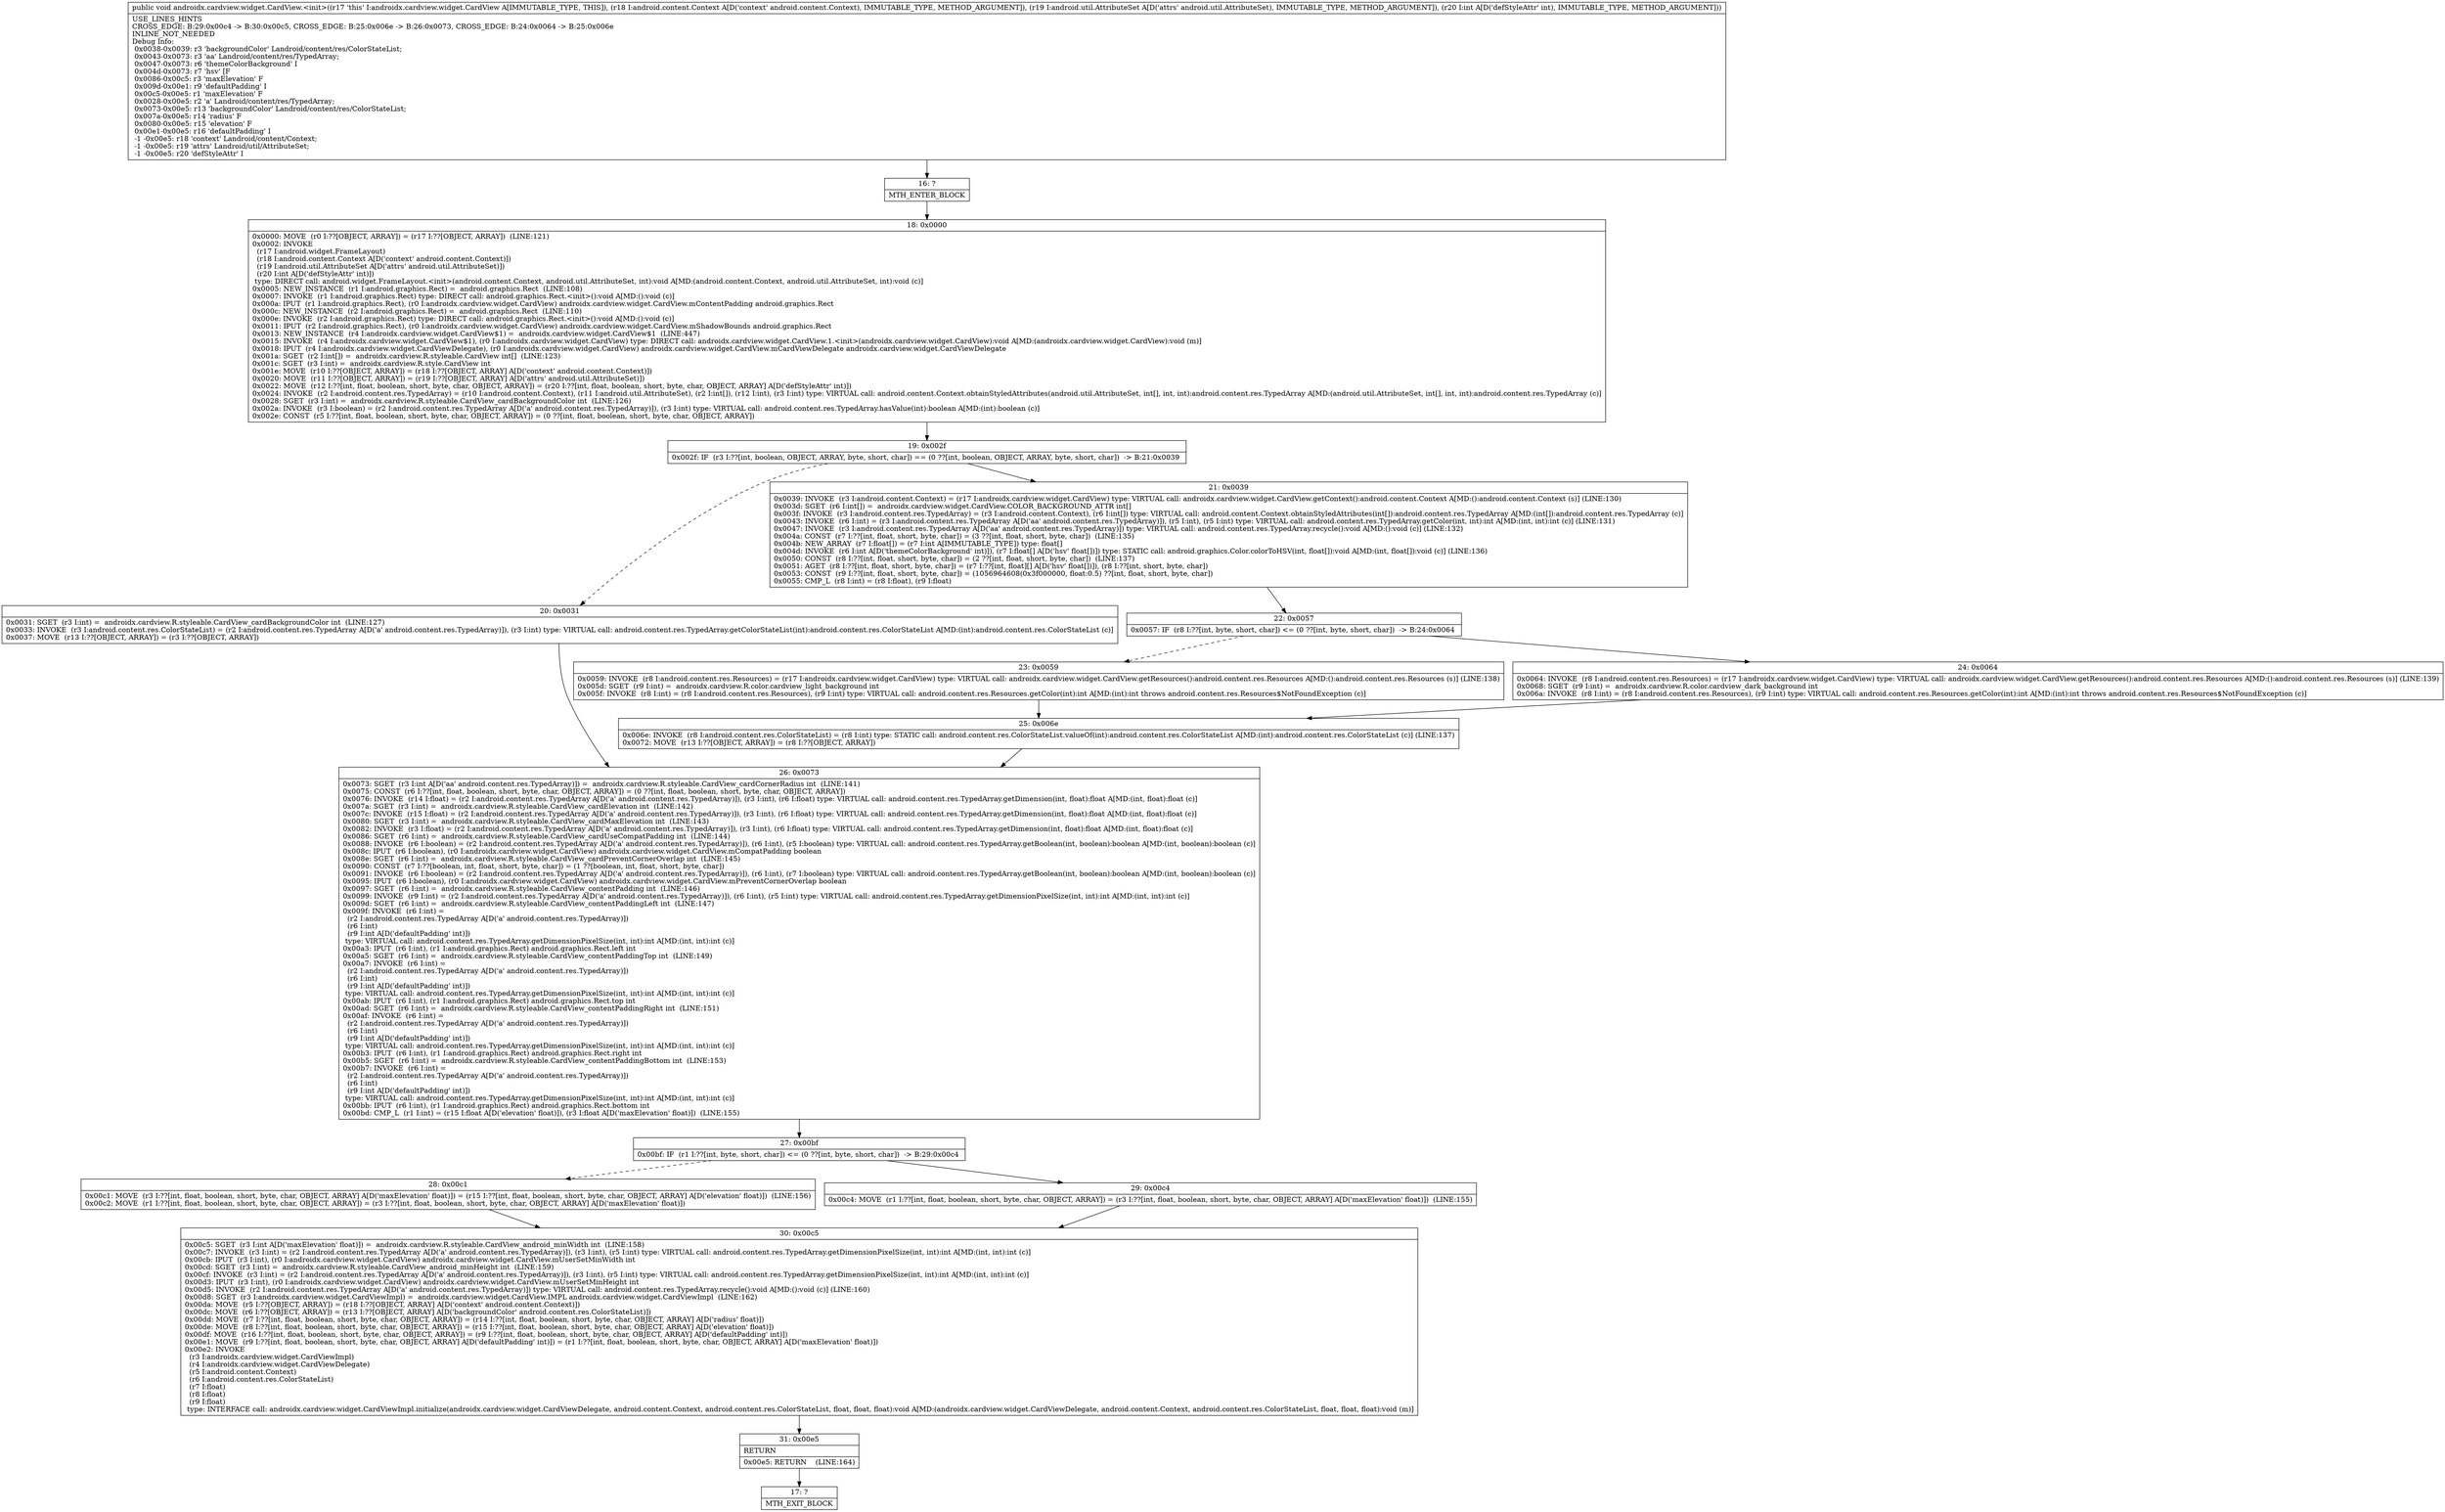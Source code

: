 digraph "CFG forandroidx.cardview.widget.CardView.\<init\>(Landroid\/content\/Context;Landroid\/util\/AttributeSet;I)V" {
Node_16 [shape=record,label="{16\:\ ?|MTH_ENTER_BLOCK\l}"];
Node_18 [shape=record,label="{18\:\ 0x0000|0x0000: MOVE  (r0 I:??[OBJECT, ARRAY]) = (r17 I:??[OBJECT, ARRAY])  (LINE:121)\l0x0002: INVOKE  \l  (r17 I:android.widget.FrameLayout)\l  (r18 I:android.content.Context A[D('context' android.content.Context)])\l  (r19 I:android.util.AttributeSet A[D('attrs' android.util.AttributeSet)])\l  (r20 I:int A[D('defStyleAttr' int)])\l type: DIRECT call: android.widget.FrameLayout.\<init\>(android.content.Context, android.util.AttributeSet, int):void A[MD:(android.content.Context, android.util.AttributeSet, int):void (c)]\l0x0005: NEW_INSTANCE  (r1 I:android.graphics.Rect) =  android.graphics.Rect  (LINE:108)\l0x0007: INVOKE  (r1 I:android.graphics.Rect) type: DIRECT call: android.graphics.Rect.\<init\>():void A[MD:():void (c)]\l0x000a: IPUT  (r1 I:android.graphics.Rect), (r0 I:androidx.cardview.widget.CardView) androidx.cardview.widget.CardView.mContentPadding android.graphics.Rect \l0x000c: NEW_INSTANCE  (r2 I:android.graphics.Rect) =  android.graphics.Rect  (LINE:110)\l0x000e: INVOKE  (r2 I:android.graphics.Rect) type: DIRECT call: android.graphics.Rect.\<init\>():void A[MD:():void (c)]\l0x0011: IPUT  (r2 I:android.graphics.Rect), (r0 I:androidx.cardview.widget.CardView) androidx.cardview.widget.CardView.mShadowBounds android.graphics.Rect \l0x0013: NEW_INSTANCE  (r4 I:androidx.cardview.widget.CardView$1) =  androidx.cardview.widget.CardView$1  (LINE:447)\l0x0015: INVOKE  (r4 I:androidx.cardview.widget.CardView$1), (r0 I:androidx.cardview.widget.CardView) type: DIRECT call: androidx.cardview.widget.CardView.1.\<init\>(androidx.cardview.widget.CardView):void A[MD:(androidx.cardview.widget.CardView):void (m)]\l0x0018: IPUT  (r4 I:androidx.cardview.widget.CardViewDelegate), (r0 I:androidx.cardview.widget.CardView) androidx.cardview.widget.CardView.mCardViewDelegate androidx.cardview.widget.CardViewDelegate \l0x001a: SGET  (r2 I:int[]) =  androidx.cardview.R.styleable.CardView int[]  (LINE:123)\l0x001c: SGET  (r3 I:int) =  androidx.cardview.R.style.CardView int \l0x001e: MOVE  (r10 I:??[OBJECT, ARRAY]) = (r18 I:??[OBJECT, ARRAY] A[D('context' android.content.Context)]) \l0x0020: MOVE  (r11 I:??[OBJECT, ARRAY]) = (r19 I:??[OBJECT, ARRAY] A[D('attrs' android.util.AttributeSet)]) \l0x0022: MOVE  (r12 I:??[int, float, boolean, short, byte, char, OBJECT, ARRAY]) = (r20 I:??[int, float, boolean, short, byte, char, OBJECT, ARRAY] A[D('defStyleAttr' int)]) \l0x0024: INVOKE  (r2 I:android.content.res.TypedArray) = (r10 I:android.content.Context), (r11 I:android.util.AttributeSet), (r2 I:int[]), (r12 I:int), (r3 I:int) type: VIRTUAL call: android.content.Context.obtainStyledAttributes(android.util.AttributeSet, int[], int, int):android.content.res.TypedArray A[MD:(android.util.AttributeSet, int[], int, int):android.content.res.TypedArray (c)]\l0x0028: SGET  (r3 I:int) =  androidx.cardview.R.styleable.CardView_cardBackgroundColor int  (LINE:126)\l0x002a: INVOKE  (r3 I:boolean) = (r2 I:android.content.res.TypedArray A[D('a' android.content.res.TypedArray)]), (r3 I:int) type: VIRTUAL call: android.content.res.TypedArray.hasValue(int):boolean A[MD:(int):boolean (c)]\l0x002e: CONST  (r5 I:??[int, float, boolean, short, byte, char, OBJECT, ARRAY]) = (0 ??[int, float, boolean, short, byte, char, OBJECT, ARRAY]) \l}"];
Node_19 [shape=record,label="{19\:\ 0x002f|0x002f: IF  (r3 I:??[int, boolean, OBJECT, ARRAY, byte, short, char]) == (0 ??[int, boolean, OBJECT, ARRAY, byte, short, char])  \-\> B:21:0x0039 \l}"];
Node_20 [shape=record,label="{20\:\ 0x0031|0x0031: SGET  (r3 I:int) =  androidx.cardview.R.styleable.CardView_cardBackgroundColor int  (LINE:127)\l0x0033: INVOKE  (r3 I:android.content.res.ColorStateList) = (r2 I:android.content.res.TypedArray A[D('a' android.content.res.TypedArray)]), (r3 I:int) type: VIRTUAL call: android.content.res.TypedArray.getColorStateList(int):android.content.res.ColorStateList A[MD:(int):android.content.res.ColorStateList (c)]\l0x0037: MOVE  (r13 I:??[OBJECT, ARRAY]) = (r3 I:??[OBJECT, ARRAY]) \l}"];
Node_26 [shape=record,label="{26\:\ 0x0073|0x0073: SGET  (r3 I:int A[D('aa' android.content.res.TypedArray)]) =  androidx.cardview.R.styleable.CardView_cardCornerRadius int  (LINE:141)\l0x0075: CONST  (r6 I:??[int, float, boolean, short, byte, char, OBJECT, ARRAY]) = (0 ??[int, float, boolean, short, byte, char, OBJECT, ARRAY]) \l0x0076: INVOKE  (r14 I:float) = (r2 I:android.content.res.TypedArray A[D('a' android.content.res.TypedArray)]), (r3 I:int), (r6 I:float) type: VIRTUAL call: android.content.res.TypedArray.getDimension(int, float):float A[MD:(int, float):float (c)]\l0x007a: SGET  (r3 I:int) =  androidx.cardview.R.styleable.CardView_cardElevation int  (LINE:142)\l0x007c: INVOKE  (r15 I:float) = (r2 I:android.content.res.TypedArray A[D('a' android.content.res.TypedArray)]), (r3 I:int), (r6 I:float) type: VIRTUAL call: android.content.res.TypedArray.getDimension(int, float):float A[MD:(int, float):float (c)]\l0x0080: SGET  (r3 I:int) =  androidx.cardview.R.styleable.CardView_cardMaxElevation int  (LINE:143)\l0x0082: INVOKE  (r3 I:float) = (r2 I:android.content.res.TypedArray A[D('a' android.content.res.TypedArray)]), (r3 I:int), (r6 I:float) type: VIRTUAL call: android.content.res.TypedArray.getDimension(int, float):float A[MD:(int, float):float (c)]\l0x0086: SGET  (r6 I:int) =  androidx.cardview.R.styleable.CardView_cardUseCompatPadding int  (LINE:144)\l0x0088: INVOKE  (r6 I:boolean) = (r2 I:android.content.res.TypedArray A[D('a' android.content.res.TypedArray)]), (r6 I:int), (r5 I:boolean) type: VIRTUAL call: android.content.res.TypedArray.getBoolean(int, boolean):boolean A[MD:(int, boolean):boolean (c)]\l0x008c: IPUT  (r6 I:boolean), (r0 I:androidx.cardview.widget.CardView) androidx.cardview.widget.CardView.mCompatPadding boolean \l0x008e: SGET  (r6 I:int) =  androidx.cardview.R.styleable.CardView_cardPreventCornerOverlap int  (LINE:145)\l0x0090: CONST  (r7 I:??[boolean, int, float, short, byte, char]) = (1 ??[boolean, int, float, short, byte, char]) \l0x0091: INVOKE  (r6 I:boolean) = (r2 I:android.content.res.TypedArray A[D('a' android.content.res.TypedArray)]), (r6 I:int), (r7 I:boolean) type: VIRTUAL call: android.content.res.TypedArray.getBoolean(int, boolean):boolean A[MD:(int, boolean):boolean (c)]\l0x0095: IPUT  (r6 I:boolean), (r0 I:androidx.cardview.widget.CardView) androidx.cardview.widget.CardView.mPreventCornerOverlap boolean \l0x0097: SGET  (r6 I:int) =  androidx.cardview.R.styleable.CardView_contentPadding int  (LINE:146)\l0x0099: INVOKE  (r9 I:int) = (r2 I:android.content.res.TypedArray A[D('a' android.content.res.TypedArray)]), (r6 I:int), (r5 I:int) type: VIRTUAL call: android.content.res.TypedArray.getDimensionPixelSize(int, int):int A[MD:(int, int):int (c)]\l0x009d: SGET  (r6 I:int) =  androidx.cardview.R.styleable.CardView_contentPaddingLeft int  (LINE:147)\l0x009f: INVOKE  (r6 I:int) = \l  (r2 I:android.content.res.TypedArray A[D('a' android.content.res.TypedArray)])\l  (r6 I:int)\l  (r9 I:int A[D('defaultPadding' int)])\l type: VIRTUAL call: android.content.res.TypedArray.getDimensionPixelSize(int, int):int A[MD:(int, int):int (c)]\l0x00a3: IPUT  (r6 I:int), (r1 I:android.graphics.Rect) android.graphics.Rect.left int \l0x00a5: SGET  (r6 I:int) =  androidx.cardview.R.styleable.CardView_contentPaddingTop int  (LINE:149)\l0x00a7: INVOKE  (r6 I:int) = \l  (r2 I:android.content.res.TypedArray A[D('a' android.content.res.TypedArray)])\l  (r6 I:int)\l  (r9 I:int A[D('defaultPadding' int)])\l type: VIRTUAL call: android.content.res.TypedArray.getDimensionPixelSize(int, int):int A[MD:(int, int):int (c)]\l0x00ab: IPUT  (r6 I:int), (r1 I:android.graphics.Rect) android.graphics.Rect.top int \l0x00ad: SGET  (r6 I:int) =  androidx.cardview.R.styleable.CardView_contentPaddingRight int  (LINE:151)\l0x00af: INVOKE  (r6 I:int) = \l  (r2 I:android.content.res.TypedArray A[D('a' android.content.res.TypedArray)])\l  (r6 I:int)\l  (r9 I:int A[D('defaultPadding' int)])\l type: VIRTUAL call: android.content.res.TypedArray.getDimensionPixelSize(int, int):int A[MD:(int, int):int (c)]\l0x00b3: IPUT  (r6 I:int), (r1 I:android.graphics.Rect) android.graphics.Rect.right int \l0x00b5: SGET  (r6 I:int) =  androidx.cardview.R.styleable.CardView_contentPaddingBottom int  (LINE:153)\l0x00b7: INVOKE  (r6 I:int) = \l  (r2 I:android.content.res.TypedArray A[D('a' android.content.res.TypedArray)])\l  (r6 I:int)\l  (r9 I:int A[D('defaultPadding' int)])\l type: VIRTUAL call: android.content.res.TypedArray.getDimensionPixelSize(int, int):int A[MD:(int, int):int (c)]\l0x00bb: IPUT  (r6 I:int), (r1 I:android.graphics.Rect) android.graphics.Rect.bottom int \l0x00bd: CMP_L  (r1 I:int) = (r15 I:float A[D('elevation' float)]), (r3 I:float A[D('maxElevation' float)])  (LINE:155)\l}"];
Node_27 [shape=record,label="{27\:\ 0x00bf|0x00bf: IF  (r1 I:??[int, byte, short, char]) \<= (0 ??[int, byte, short, char])  \-\> B:29:0x00c4 \l}"];
Node_28 [shape=record,label="{28\:\ 0x00c1|0x00c1: MOVE  (r3 I:??[int, float, boolean, short, byte, char, OBJECT, ARRAY] A[D('maxElevation' float)]) = (r15 I:??[int, float, boolean, short, byte, char, OBJECT, ARRAY] A[D('elevation' float)])  (LINE:156)\l0x00c2: MOVE  (r1 I:??[int, float, boolean, short, byte, char, OBJECT, ARRAY]) = (r3 I:??[int, float, boolean, short, byte, char, OBJECT, ARRAY] A[D('maxElevation' float)]) \l}"];
Node_30 [shape=record,label="{30\:\ 0x00c5|0x00c5: SGET  (r3 I:int A[D('maxElevation' float)]) =  androidx.cardview.R.styleable.CardView_android_minWidth int  (LINE:158)\l0x00c7: INVOKE  (r3 I:int) = (r2 I:android.content.res.TypedArray A[D('a' android.content.res.TypedArray)]), (r3 I:int), (r5 I:int) type: VIRTUAL call: android.content.res.TypedArray.getDimensionPixelSize(int, int):int A[MD:(int, int):int (c)]\l0x00cb: IPUT  (r3 I:int), (r0 I:androidx.cardview.widget.CardView) androidx.cardview.widget.CardView.mUserSetMinWidth int \l0x00cd: SGET  (r3 I:int) =  androidx.cardview.R.styleable.CardView_android_minHeight int  (LINE:159)\l0x00cf: INVOKE  (r3 I:int) = (r2 I:android.content.res.TypedArray A[D('a' android.content.res.TypedArray)]), (r3 I:int), (r5 I:int) type: VIRTUAL call: android.content.res.TypedArray.getDimensionPixelSize(int, int):int A[MD:(int, int):int (c)]\l0x00d3: IPUT  (r3 I:int), (r0 I:androidx.cardview.widget.CardView) androidx.cardview.widget.CardView.mUserSetMinHeight int \l0x00d5: INVOKE  (r2 I:android.content.res.TypedArray A[D('a' android.content.res.TypedArray)]) type: VIRTUAL call: android.content.res.TypedArray.recycle():void A[MD:():void (c)] (LINE:160)\l0x00d8: SGET  (r3 I:androidx.cardview.widget.CardViewImpl) =  androidx.cardview.widget.CardView.IMPL androidx.cardview.widget.CardViewImpl  (LINE:162)\l0x00da: MOVE  (r5 I:??[OBJECT, ARRAY]) = (r18 I:??[OBJECT, ARRAY] A[D('context' android.content.Context)]) \l0x00dc: MOVE  (r6 I:??[OBJECT, ARRAY]) = (r13 I:??[OBJECT, ARRAY] A[D('backgroundColor' android.content.res.ColorStateList)]) \l0x00dd: MOVE  (r7 I:??[int, float, boolean, short, byte, char, OBJECT, ARRAY]) = (r14 I:??[int, float, boolean, short, byte, char, OBJECT, ARRAY] A[D('radius' float)]) \l0x00de: MOVE  (r8 I:??[int, float, boolean, short, byte, char, OBJECT, ARRAY]) = (r15 I:??[int, float, boolean, short, byte, char, OBJECT, ARRAY] A[D('elevation' float)]) \l0x00df: MOVE  (r16 I:??[int, float, boolean, short, byte, char, OBJECT, ARRAY]) = (r9 I:??[int, float, boolean, short, byte, char, OBJECT, ARRAY] A[D('defaultPadding' int)]) \l0x00e1: MOVE  (r9 I:??[int, float, boolean, short, byte, char, OBJECT, ARRAY] A[D('defaultPadding' int)]) = (r1 I:??[int, float, boolean, short, byte, char, OBJECT, ARRAY] A[D('maxElevation' float)]) \l0x00e2: INVOKE  \l  (r3 I:androidx.cardview.widget.CardViewImpl)\l  (r4 I:androidx.cardview.widget.CardViewDelegate)\l  (r5 I:android.content.Context)\l  (r6 I:android.content.res.ColorStateList)\l  (r7 I:float)\l  (r8 I:float)\l  (r9 I:float)\l type: INTERFACE call: androidx.cardview.widget.CardViewImpl.initialize(androidx.cardview.widget.CardViewDelegate, android.content.Context, android.content.res.ColorStateList, float, float, float):void A[MD:(androidx.cardview.widget.CardViewDelegate, android.content.Context, android.content.res.ColorStateList, float, float, float):void (m)]\l}"];
Node_31 [shape=record,label="{31\:\ 0x00e5|RETURN\l|0x00e5: RETURN    (LINE:164)\l}"];
Node_17 [shape=record,label="{17\:\ ?|MTH_EXIT_BLOCK\l}"];
Node_29 [shape=record,label="{29\:\ 0x00c4|0x00c4: MOVE  (r1 I:??[int, float, boolean, short, byte, char, OBJECT, ARRAY]) = (r3 I:??[int, float, boolean, short, byte, char, OBJECT, ARRAY] A[D('maxElevation' float)])  (LINE:155)\l}"];
Node_21 [shape=record,label="{21\:\ 0x0039|0x0039: INVOKE  (r3 I:android.content.Context) = (r17 I:androidx.cardview.widget.CardView) type: VIRTUAL call: androidx.cardview.widget.CardView.getContext():android.content.Context A[MD:():android.content.Context (s)] (LINE:130)\l0x003d: SGET  (r6 I:int[]) =  androidx.cardview.widget.CardView.COLOR_BACKGROUND_ATTR int[] \l0x003f: INVOKE  (r3 I:android.content.res.TypedArray) = (r3 I:android.content.Context), (r6 I:int[]) type: VIRTUAL call: android.content.Context.obtainStyledAttributes(int[]):android.content.res.TypedArray A[MD:(int[]):android.content.res.TypedArray (c)]\l0x0043: INVOKE  (r6 I:int) = (r3 I:android.content.res.TypedArray A[D('aa' android.content.res.TypedArray)]), (r5 I:int), (r5 I:int) type: VIRTUAL call: android.content.res.TypedArray.getColor(int, int):int A[MD:(int, int):int (c)] (LINE:131)\l0x0047: INVOKE  (r3 I:android.content.res.TypedArray A[D('aa' android.content.res.TypedArray)]) type: VIRTUAL call: android.content.res.TypedArray.recycle():void A[MD:():void (c)] (LINE:132)\l0x004a: CONST  (r7 I:??[int, float, short, byte, char]) = (3 ??[int, float, short, byte, char])  (LINE:135)\l0x004b: NEW_ARRAY  (r7 I:float[]) = (r7 I:int A[IMMUTABLE_TYPE]) type: float[] \l0x004d: INVOKE  (r6 I:int A[D('themeColorBackground' int)]), (r7 I:float[] A[D('hsv' float[])]) type: STATIC call: android.graphics.Color.colorToHSV(int, float[]):void A[MD:(int, float[]):void (c)] (LINE:136)\l0x0050: CONST  (r8 I:??[int, float, short, byte, char]) = (2 ??[int, float, short, byte, char])  (LINE:137)\l0x0051: AGET  (r8 I:??[int, float, short, byte, char]) = (r7 I:??[int, float][] A[D('hsv' float[])]), (r8 I:??[int, short, byte, char]) \l0x0053: CONST  (r9 I:??[int, float, short, byte, char]) = (1056964608(0x3f000000, float:0.5) ??[int, float, short, byte, char]) \l0x0055: CMP_L  (r8 I:int) = (r8 I:float), (r9 I:float) \l}"];
Node_22 [shape=record,label="{22\:\ 0x0057|0x0057: IF  (r8 I:??[int, byte, short, char]) \<= (0 ??[int, byte, short, char])  \-\> B:24:0x0064 \l}"];
Node_23 [shape=record,label="{23\:\ 0x0059|0x0059: INVOKE  (r8 I:android.content.res.Resources) = (r17 I:androidx.cardview.widget.CardView) type: VIRTUAL call: androidx.cardview.widget.CardView.getResources():android.content.res.Resources A[MD:():android.content.res.Resources (s)] (LINE:138)\l0x005d: SGET  (r9 I:int) =  androidx.cardview.R.color.cardview_light_background int \l0x005f: INVOKE  (r8 I:int) = (r8 I:android.content.res.Resources), (r9 I:int) type: VIRTUAL call: android.content.res.Resources.getColor(int):int A[MD:(int):int throws android.content.res.Resources$NotFoundException (c)]\l}"];
Node_25 [shape=record,label="{25\:\ 0x006e|0x006e: INVOKE  (r8 I:android.content.res.ColorStateList) = (r8 I:int) type: STATIC call: android.content.res.ColorStateList.valueOf(int):android.content.res.ColorStateList A[MD:(int):android.content.res.ColorStateList (c)] (LINE:137)\l0x0072: MOVE  (r13 I:??[OBJECT, ARRAY]) = (r8 I:??[OBJECT, ARRAY]) \l}"];
Node_24 [shape=record,label="{24\:\ 0x0064|0x0064: INVOKE  (r8 I:android.content.res.Resources) = (r17 I:androidx.cardview.widget.CardView) type: VIRTUAL call: androidx.cardview.widget.CardView.getResources():android.content.res.Resources A[MD:():android.content.res.Resources (s)] (LINE:139)\l0x0068: SGET  (r9 I:int) =  androidx.cardview.R.color.cardview_dark_background int \l0x006a: INVOKE  (r8 I:int) = (r8 I:android.content.res.Resources), (r9 I:int) type: VIRTUAL call: android.content.res.Resources.getColor(int):int A[MD:(int):int throws android.content.res.Resources$NotFoundException (c)]\l}"];
MethodNode[shape=record,label="{public void androidx.cardview.widget.CardView.\<init\>((r17 'this' I:androidx.cardview.widget.CardView A[IMMUTABLE_TYPE, THIS]), (r18 I:android.content.Context A[D('context' android.content.Context), IMMUTABLE_TYPE, METHOD_ARGUMENT]), (r19 I:android.util.AttributeSet A[D('attrs' android.util.AttributeSet), IMMUTABLE_TYPE, METHOD_ARGUMENT]), (r20 I:int A[D('defStyleAttr' int), IMMUTABLE_TYPE, METHOD_ARGUMENT]))  | USE_LINES_HINTS\lCROSS_EDGE: B:29:0x00c4 \-\> B:30:0x00c5, CROSS_EDGE: B:25:0x006e \-\> B:26:0x0073, CROSS_EDGE: B:24:0x0064 \-\> B:25:0x006e\lINLINE_NOT_NEEDED\lDebug Info:\l  0x0038\-0x0039: r3 'backgroundColor' Landroid\/content\/res\/ColorStateList;\l  0x0043\-0x0073: r3 'aa' Landroid\/content\/res\/TypedArray;\l  0x0047\-0x0073: r6 'themeColorBackground' I\l  0x004d\-0x0073: r7 'hsv' [F\l  0x0086\-0x00c5: r3 'maxElevation' F\l  0x009d\-0x00e1: r9 'defaultPadding' I\l  0x00c5\-0x00e5: r1 'maxElevation' F\l  0x0028\-0x00e5: r2 'a' Landroid\/content\/res\/TypedArray;\l  0x0073\-0x00e5: r13 'backgroundColor' Landroid\/content\/res\/ColorStateList;\l  0x007a\-0x00e5: r14 'radius' F\l  0x0080\-0x00e5: r15 'elevation' F\l  0x00e1\-0x00e5: r16 'defaultPadding' I\l  \-1 \-0x00e5: r18 'context' Landroid\/content\/Context;\l  \-1 \-0x00e5: r19 'attrs' Landroid\/util\/AttributeSet;\l  \-1 \-0x00e5: r20 'defStyleAttr' I\l}"];
MethodNode -> Node_16;Node_16 -> Node_18;
Node_18 -> Node_19;
Node_19 -> Node_20[style=dashed];
Node_19 -> Node_21;
Node_20 -> Node_26;
Node_26 -> Node_27;
Node_27 -> Node_28[style=dashed];
Node_27 -> Node_29;
Node_28 -> Node_30;
Node_30 -> Node_31;
Node_31 -> Node_17;
Node_29 -> Node_30;
Node_21 -> Node_22;
Node_22 -> Node_23[style=dashed];
Node_22 -> Node_24;
Node_23 -> Node_25;
Node_25 -> Node_26;
Node_24 -> Node_25;
}

